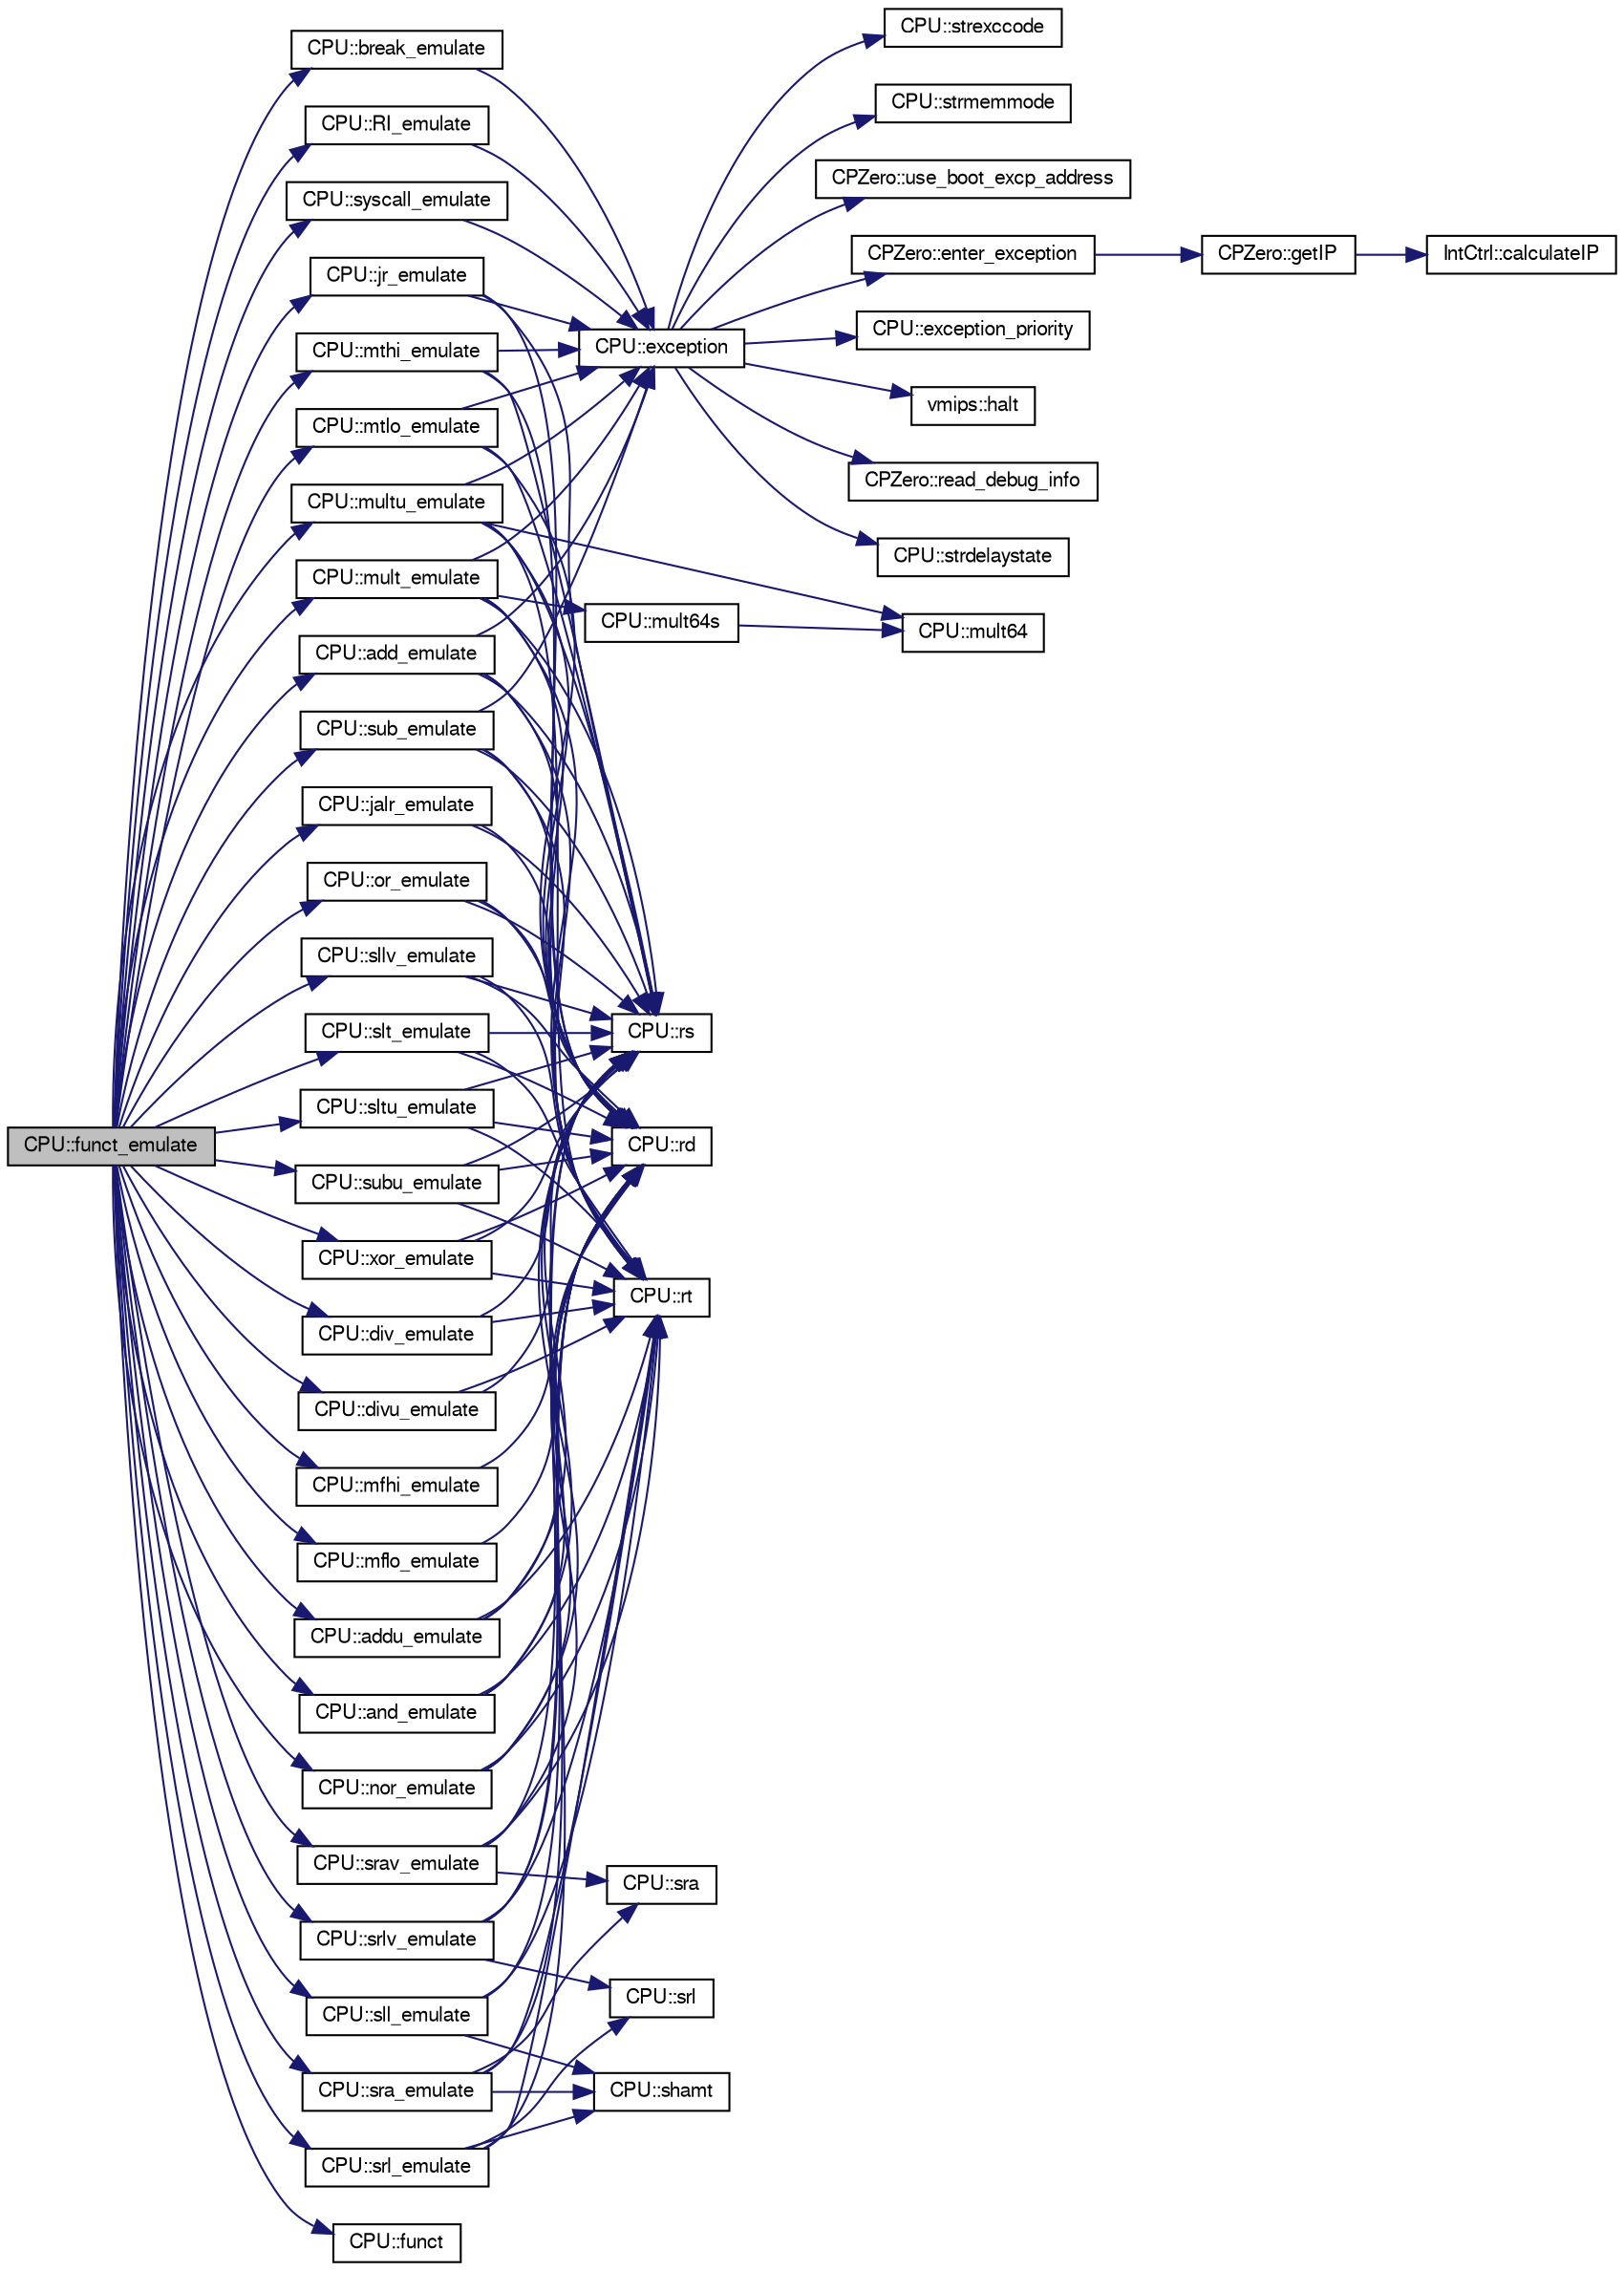 digraph G
{
  edge [fontname="FreeSans",fontsize="10",labelfontname="FreeSans",labelfontsize="10"];
  node [fontname="FreeSans",fontsize="10",shape=record];
  rankdir=LR;
  Node1 [label="CPU::funct_emulate",height=0.2,width=0.4,color="black", fillcolor="grey75", style="filled" fontcolor="black"];
  Node1 -> Node2 [color="midnightblue",fontsize="10",style="solid"];
  Node2 [label="CPU::add_emulate",height=0.2,width=0.4,color="black", fillcolor="white", style="filled",URL="$classCPU.html#ad0484160ae69b0ac2846b1b3b0b1999c"];
  Node2 -> Node3 [color="midnightblue",fontsize="10",style="solid"];
  Node3 [label="CPU::exception",height=0.2,width=0.4,color="black", fillcolor="white", style="filled",URL="$classCPU.html#a585862b2d962819486be215064fce20e"];
  Node3 -> Node4 [color="midnightblue",fontsize="10",style="solid"];
  Node4 [label="CPZero::enter_exception",height=0.2,width=0.4,color="black", fillcolor="white", style="filled",URL="$classCPZero.html#a578fcf97eaf38f17b7fbaf39ccb8c517"];
  Node4 -> Node5 [color="midnightblue",fontsize="10",style="solid"];
  Node5 [label="CPZero::getIP",height=0.2,width=0.4,color="black", fillcolor="white", style="filled",URL="$classCPZero.html#a0559fd806b37245e515fef89ac44284d"];
  Node5 -> Node6 [color="midnightblue",fontsize="10",style="solid"];
  Node6 [label="IntCtrl::calculateIP",height=0.2,width=0.4,color="black", fillcolor="white", style="filled",URL="$classIntCtrl.html#a62f4eae5fbfd7c96852003b02f95c69c"];
  Node3 -> Node7 [color="midnightblue",fontsize="10",style="solid"];
  Node7 [label="CPU::exception_priority",height=0.2,width=0.4,color="black", fillcolor="white", style="filled",URL="$classCPU.html#a3f626e9294073c7863592d0dc701556e"];
  Node3 -> Node8 [color="midnightblue",fontsize="10",style="solid"];
  Node8 [label="vmips::halt",height=0.2,width=0.4,color="black", fillcolor="white", style="filled",URL="$classvmips.html#a59555b31b9b80731838b73a9fb6d9166"];
  Node3 -> Node9 [color="midnightblue",fontsize="10",style="solid"];
  Node9 [label="CPZero::read_debug_info",height=0.2,width=0.4,color="black", fillcolor="white", style="filled",URL="$classCPZero.html#a57001ba4feae636ec47c8b6593e00e74"];
  Node3 -> Node10 [color="midnightblue",fontsize="10",style="solid"];
  Node10 [label="CPU::strdelaystate",height=0.2,width=0.4,color="black", fillcolor="white", style="filled",URL="$classCPU.html#a7849dd448a89f9a7ca3f247ed2b9d757"];
  Node3 -> Node11 [color="midnightblue",fontsize="10",style="solid"];
  Node11 [label="CPU::strexccode",height=0.2,width=0.4,color="black", fillcolor="white", style="filled",URL="$classCPU.html#acff6e2d8359b7ebea9153ea30b6c7596"];
  Node3 -> Node12 [color="midnightblue",fontsize="10",style="solid"];
  Node12 [label="CPU::strmemmode",height=0.2,width=0.4,color="black", fillcolor="white", style="filled",URL="$classCPU.html#a5cc22e9cb5a61f8d0c2b226883974e15"];
  Node3 -> Node13 [color="midnightblue",fontsize="10",style="solid"];
  Node13 [label="CPZero::use_boot_excp_address",height=0.2,width=0.4,color="black", fillcolor="white", style="filled",URL="$classCPZero.html#a92925ab954e16699c7cf01b934487927"];
  Node2 -> Node14 [color="midnightblue",fontsize="10",style="solid"];
  Node14 [label="CPU::rd",height=0.2,width=0.4,color="black", fillcolor="white", style="filled",URL="$classCPU.html#a04e2dcd4a7db27fde59a4a8bad328aa3"];
  Node2 -> Node15 [color="midnightblue",fontsize="10",style="solid"];
  Node15 [label="CPU::rs",height=0.2,width=0.4,color="black", fillcolor="white", style="filled",URL="$classCPU.html#a6a41d0dbc478e502ef7cb599e52a17cc"];
  Node2 -> Node16 [color="midnightblue",fontsize="10",style="solid"];
  Node16 [label="CPU::rt",height=0.2,width=0.4,color="black", fillcolor="white", style="filled",URL="$classCPU.html#a9697aa735fc4033872a5a6702e6fb60b"];
  Node1 -> Node17 [color="midnightblue",fontsize="10",style="solid"];
  Node17 [label="CPU::addu_emulate",height=0.2,width=0.4,color="black", fillcolor="white", style="filled",URL="$classCPU.html#ab3e34c227c2b9fdedb4864bff4b74b58"];
  Node17 -> Node14 [color="midnightblue",fontsize="10",style="solid"];
  Node17 -> Node15 [color="midnightblue",fontsize="10",style="solid"];
  Node17 -> Node16 [color="midnightblue",fontsize="10",style="solid"];
  Node1 -> Node18 [color="midnightblue",fontsize="10",style="solid"];
  Node18 [label="CPU::and_emulate",height=0.2,width=0.4,color="black", fillcolor="white", style="filled",URL="$classCPU.html#a692f230fa6a061aea3c841c7370f6d1c"];
  Node18 -> Node14 [color="midnightblue",fontsize="10",style="solid"];
  Node18 -> Node15 [color="midnightblue",fontsize="10",style="solid"];
  Node18 -> Node16 [color="midnightblue",fontsize="10",style="solid"];
  Node1 -> Node19 [color="midnightblue",fontsize="10",style="solid"];
  Node19 [label="CPU::break_emulate",height=0.2,width=0.4,color="black", fillcolor="white", style="filled",URL="$classCPU.html#a995494b1b1fd54168872ca4f42b29660"];
  Node19 -> Node3 [color="midnightblue",fontsize="10",style="solid"];
  Node1 -> Node20 [color="midnightblue",fontsize="10",style="solid"];
  Node20 [label="CPU::div_emulate",height=0.2,width=0.4,color="black", fillcolor="white", style="filled",URL="$classCPU.html#ab95168699ff1d7584235ee5c809f44b1"];
  Node20 -> Node15 [color="midnightblue",fontsize="10",style="solid"];
  Node20 -> Node16 [color="midnightblue",fontsize="10",style="solid"];
  Node1 -> Node21 [color="midnightblue",fontsize="10",style="solid"];
  Node21 [label="CPU::divu_emulate",height=0.2,width=0.4,color="black", fillcolor="white", style="filled",URL="$classCPU.html#a2b590f2e5e763f6da34d0fcea9e7c8f9"];
  Node21 -> Node15 [color="midnightblue",fontsize="10",style="solid"];
  Node21 -> Node16 [color="midnightblue",fontsize="10",style="solid"];
  Node1 -> Node22 [color="midnightblue",fontsize="10",style="solid"];
  Node22 [label="CPU::funct",height=0.2,width=0.4,color="black", fillcolor="white", style="filled",URL="$classCPU.html#a8625d083f6783d5f7a46fce21f405441"];
  Node1 -> Node23 [color="midnightblue",fontsize="10",style="solid"];
  Node23 [label="CPU::jalr_emulate",height=0.2,width=0.4,color="black", fillcolor="white", style="filled",URL="$classCPU.html#ac8473a1739c9f36114c17ca090c96029"];
  Node23 -> Node14 [color="midnightblue",fontsize="10",style="solid"];
  Node23 -> Node15 [color="midnightblue",fontsize="10",style="solid"];
  Node1 -> Node24 [color="midnightblue",fontsize="10",style="solid"];
  Node24 [label="CPU::jr_emulate",height=0.2,width=0.4,color="black", fillcolor="white", style="filled",URL="$classCPU.html#a4f76c106a8442177c26c4d9e8f21ab00"];
  Node24 -> Node3 [color="midnightblue",fontsize="10",style="solid"];
  Node24 -> Node14 [color="midnightblue",fontsize="10",style="solid"];
  Node24 -> Node15 [color="midnightblue",fontsize="10",style="solid"];
  Node1 -> Node25 [color="midnightblue",fontsize="10",style="solid"];
  Node25 [label="CPU::mfhi_emulate",height=0.2,width=0.4,color="black", fillcolor="white", style="filled",URL="$classCPU.html#a8da9a59554ff9a53472709ee814e74e0"];
  Node25 -> Node14 [color="midnightblue",fontsize="10",style="solid"];
  Node1 -> Node26 [color="midnightblue",fontsize="10",style="solid"];
  Node26 [label="CPU::mflo_emulate",height=0.2,width=0.4,color="black", fillcolor="white", style="filled",URL="$classCPU.html#a2d07b1303a8304c8735a73303e8d5910"];
  Node26 -> Node14 [color="midnightblue",fontsize="10",style="solid"];
  Node1 -> Node27 [color="midnightblue",fontsize="10",style="solid"];
  Node27 [label="CPU::mthi_emulate",height=0.2,width=0.4,color="black", fillcolor="white", style="filled",URL="$classCPU.html#a64b4ec5e152118af94b96d6d4c91fe17"];
  Node27 -> Node3 [color="midnightblue",fontsize="10",style="solid"];
  Node27 -> Node14 [color="midnightblue",fontsize="10",style="solid"];
  Node27 -> Node15 [color="midnightblue",fontsize="10",style="solid"];
  Node1 -> Node28 [color="midnightblue",fontsize="10",style="solid"];
  Node28 [label="CPU::mtlo_emulate",height=0.2,width=0.4,color="black", fillcolor="white", style="filled",URL="$classCPU.html#ae3c368a547d34fc80304e37803b72aa4"];
  Node28 -> Node3 [color="midnightblue",fontsize="10",style="solid"];
  Node28 -> Node14 [color="midnightblue",fontsize="10",style="solid"];
  Node28 -> Node15 [color="midnightblue",fontsize="10",style="solid"];
  Node1 -> Node29 [color="midnightblue",fontsize="10",style="solid"];
  Node29 [label="CPU::mult_emulate",height=0.2,width=0.4,color="black", fillcolor="white", style="filled",URL="$classCPU.html#a647a5f5891972fd74c5890912a8555c0"];
  Node29 -> Node3 [color="midnightblue",fontsize="10",style="solid"];
  Node29 -> Node30 [color="midnightblue",fontsize="10",style="solid"];
  Node30 [label="CPU::mult64s",height=0.2,width=0.4,color="black", fillcolor="white", style="filled",URL="$classCPU.html#a0c8fd1eb3a6ad3f2f33a637ff6f76f01"];
  Node30 -> Node31 [color="midnightblue",fontsize="10",style="solid"];
  Node31 [label="CPU::mult64",height=0.2,width=0.4,color="black", fillcolor="white", style="filled",URL="$classCPU.html#a4351cf31e0eaf15e424bdb33476f42e6"];
  Node29 -> Node14 [color="midnightblue",fontsize="10",style="solid"];
  Node29 -> Node15 [color="midnightblue",fontsize="10",style="solid"];
  Node29 -> Node16 [color="midnightblue",fontsize="10",style="solid"];
  Node1 -> Node32 [color="midnightblue",fontsize="10",style="solid"];
  Node32 [label="CPU::multu_emulate",height=0.2,width=0.4,color="black", fillcolor="white", style="filled",URL="$classCPU.html#af8628854d517536beef3881efe38fd49"];
  Node32 -> Node3 [color="midnightblue",fontsize="10",style="solid"];
  Node32 -> Node31 [color="midnightblue",fontsize="10",style="solid"];
  Node32 -> Node14 [color="midnightblue",fontsize="10",style="solid"];
  Node32 -> Node15 [color="midnightblue",fontsize="10",style="solid"];
  Node32 -> Node16 [color="midnightblue",fontsize="10",style="solid"];
  Node1 -> Node33 [color="midnightblue",fontsize="10",style="solid"];
  Node33 [label="CPU::nor_emulate",height=0.2,width=0.4,color="black", fillcolor="white", style="filled",URL="$classCPU.html#a083835bce0c15e35ca834d0a0ecf2d22"];
  Node33 -> Node14 [color="midnightblue",fontsize="10",style="solid"];
  Node33 -> Node15 [color="midnightblue",fontsize="10",style="solid"];
  Node33 -> Node16 [color="midnightblue",fontsize="10",style="solid"];
  Node1 -> Node34 [color="midnightblue",fontsize="10",style="solid"];
  Node34 [label="CPU::or_emulate",height=0.2,width=0.4,color="black", fillcolor="white", style="filled",URL="$classCPU.html#aafea7d93d1b958836509d66dd0e7076a"];
  Node34 -> Node14 [color="midnightblue",fontsize="10",style="solid"];
  Node34 -> Node15 [color="midnightblue",fontsize="10",style="solid"];
  Node34 -> Node16 [color="midnightblue",fontsize="10",style="solid"];
  Node1 -> Node35 [color="midnightblue",fontsize="10",style="solid"];
  Node35 [label="CPU::RI_emulate",height=0.2,width=0.4,color="black", fillcolor="white", style="filled",URL="$classCPU.html#a2220cac151f1745874a46eed35761ddb"];
  Node35 -> Node3 [color="midnightblue",fontsize="10",style="solid"];
  Node1 -> Node36 [color="midnightblue",fontsize="10",style="solid"];
  Node36 [label="CPU::sll_emulate",height=0.2,width=0.4,color="black", fillcolor="white", style="filled",URL="$classCPU.html#aad350e5ee056964fd731a202cc78bd89"];
  Node36 -> Node14 [color="midnightblue",fontsize="10",style="solid"];
  Node36 -> Node16 [color="midnightblue",fontsize="10",style="solid"];
  Node36 -> Node37 [color="midnightblue",fontsize="10",style="solid"];
  Node37 [label="CPU::shamt",height=0.2,width=0.4,color="black", fillcolor="white", style="filled",URL="$classCPU.html#a71d0d69f2f7099a062379c1fa464eb43"];
  Node1 -> Node38 [color="midnightblue",fontsize="10",style="solid"];
  Node38 [label="CPU::sllv_emulate",height=0.2,width=0.4,color="black", fillcolor="white", style="filled",URL="$classCPU.html#a70107be5ef7958b4f8dcb16dc6afb508"];
  Node38 -> Node14 [color="midnightblue",fontsize="10",style="solid"];
  Node38 -> Node15 [color="midnightblue",fontsize="10",style="solid"];
  Node38 -> Node16 [color="midnightblue",fontsize="10",style="solid"];
  Node1 -> Node39 [color="midnightblue",fontsize="10",style="solid"];
  Node39 [label="CPU::slt_emulate",height=0.2,width=0.4,color="black", fillcolor="white", style="filled",URL="$classCPU.html#a559d3f67d5b4119fe3fd595132a5185e"];
  Node39 -> Node14 [color="midnightblue",fontsize="10",style="solid"];
  Node39 -> Node15 [color="midnightblue",fontsize="10",style="solid"];
  Node39 -> Node16 [color="midnightblue",fontsize="10",style="solid"];
  Node1 -> Node40 [color="midnightblue",fontsize="10",style="solid"];
  Node40 [label="CPU::sltu_emulate",height=0.2,width=0.4,color="black", fillcolor="white", style="filled",URL="$classCPU.html#ab96315f07f7fa574462e490bfdcfab3a"];
  Node40 -> Node14 [color="midnightblue",fontsize="10",style="solid"];
  Node40 -> Node15 [color="midnightblue",fontsize="10",style="solid"];
  Node40 -> Node16 [color="midnightblue",fontsize="10",style="solid"];
  Node1 -> Node41 [color="midnightblue",fontsize="10",style="solid"];
  Node41 [label="CPU::sra_emulate",height=0.2,width=0.4,color="black", fillcolor="white", style="filled",URL="$classCPU.html#a741bf7a0064e8537e6b2928a87d884f7"];
  Node41 -> Node14 [color="midnightblue",fontsize="10",style="solid"];
  Node41 -> Node16 [color="midnightblue",fontsize="10",style="solid"];
  Node41 -> Node37 [color="midnightblue",fontsize="10",style="solid"];
  Node41 -> Node42 [color="midnightblue",fontsize="10",style="solid"];
  Node42 [label="CPU::sra",height=0.2,width=0.4,color="black", fillcolor="white", style="filled",URL="$classCPU.html#a8e214a3b7f472087372e8dc826364304"];
  Node1 -> Node43 [color="midnightblue",fontsize="10",style="solid"];
  Node43 [label="CPU::srav_emulate",height=0.2,width=0.4,color="black", fillcolor="white", style="filled",URL="$classCPU.html#ad9cfbc8582d0e893f7f651c7d5862681"];
  Node43 -> Node14 [color="midnightblue",fontsize="10",style="solid"];
  Node43 -> Node15 [color="midnightblue",fontsize="10",style="solid"];
  Node43 -> Node16 [color="midnightblue",fontsize="10",style="solid"];
  Node43 -> Node42 [color="midnightblue",fontsize="10",style="solid"];
  Node1 -> Node44 [color="midnightblue",fontsize="10",style="solid"];
  Node44 [label="CPU::srl_emulate",height=0.2,width=0.4,color="black", fillcolor="white", style="filled",URL="$classCPU.html#ac64c37e5dfdb289b3afd52edc2d149da"];
  Node44 -> Node14 [color="midnightblue",fontsize="10",style="solid"];
  Node44 -> Node16 [color="midnightblue",fontsize="10",style="solid"];
  Node44 -> Node37 [color="midnightblue",fontsize="10",style="solid"];
  Node44 -> Node45 [color="midnightblue",fontsize="10",style="solid"];
  Node45 [label="CPU::srl",height=0.2,width=0.4,color="black", fillcolor="white", style="filled",URL="$classCPU.html#a801bca1865875594f3d36de6c0764cbb"];
  Node1 -> Node46 [color="midnightblue",fontsize="10",style="solid"];
  Node46 [label="CPU::srlv_emulate",height=0.2,width=0.4,color="black", fillcolor="white", style="filled",URL="$classCPU.html#a381d274b6a98e34bee7eaee59b9fcb25"];
  Node46 -> Node14 [color="midnightblue",fontsize="10",style="solid"];
  Node46 -> Node15 [color="midnightblue",fontsize="10",style="solid"];
  Node46 -> Node16 [color="midnightblue",fontsize="10",style="solid"];
  Node46 -> Node45 [color="midnightblue",fontsize="10",style="solid"];
  Node1 -> Node47 [color="midnightblue",fontsize="10",style="solid"];
  Node47 [label="CPU::sub_emulate",height=0.2,width=0.4,color="black", fillcolor="white", style="filled",URL="$classCPU.html#a2068ff82e63f8cc9d1c592bf43beb136"];
  Node47 -> Node3 [color="midnightblue",fontsize="10",style="solid"];
  Node47 -> Node14 [color="midnightblue",fontsize="10",style="solid"];
  Node47 -> Node15 [color="midnightblue",fontsize="10",style="solid"];
  Node47 -> Node16 [color="midnightblue",fontsize="10",style="solid"];
  Node1 -> Node48 [color="midnightblue",fontsize="10",style="solid"];
  Node48 [label="CPU::subu_emulate",height=0.2,width=0.4,color="black", fillcolor="white", style="filled",URL="$classCPU.html#a021ea426761c59fa7ffcfbcd4e66a645"];
  Node48 -> Node14 [color="midnightblue",fontsize="10",style="solid"];
  Node48 -> Node15 [color="midnightblue",fontsize="10",style="solid"];
  Node48 -> Node16 [color="midnightblue",fontsize="10",style="solid"];
  Node1 -> Node49 [color="midnightblue",fontsize="10",style="solid"];
  Node49 [label="CPU::syscall_emulate",height=0.2,width=0.4,color="black", fillcolor="white", style="filled",URL="$classCPU.html#a69221569c1d91b9846ff0b7298b1ed0a"];
  Node49 -> Node3 [color="midnightblue",fontsize="10",style="solid"];
  Node1 -> Node50 [color="midnightblue",fontsize="10",style="solid"];
  Node50 [label="CPU::xor_emulate",height=0.2,width=0.4,color="black", fillcolor="white", style="filled",URL="$classCPU.html#a1ba85e418ee61a271a9aafbfde3351d7"];
  Node50 -> Node14 [color="midnightblue",fontsize="10",style="solid"];
  Node50 -> Node15 [color="midnightblue",fontsize="10",style="solid"];
  Node50 -> Node16 [color="midnightblue",fontsize="10",style="solid"];
}
